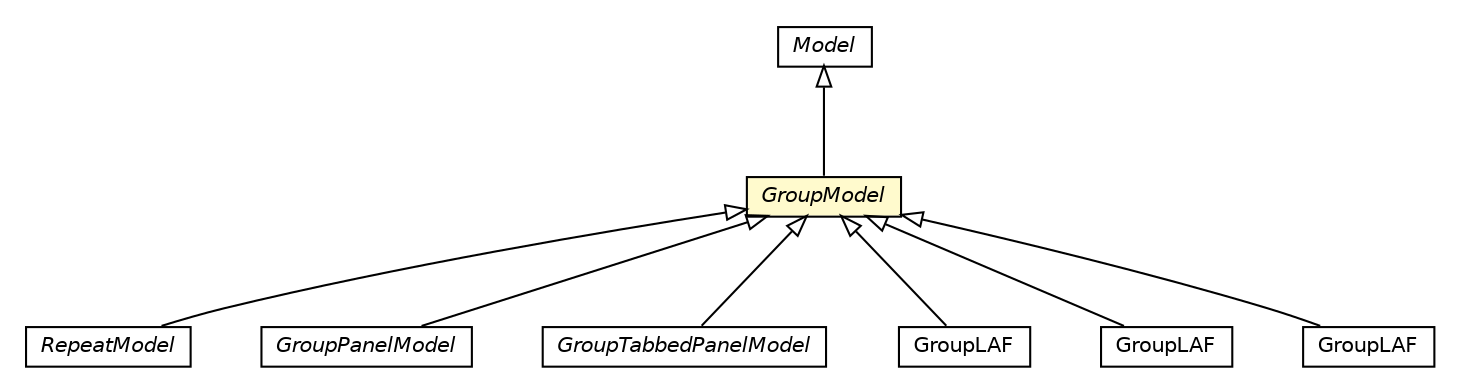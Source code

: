 #!/usr/local/bin/dot
#
# Class diagram 
# Generated by UMLGraph version R5_6-24-gf6e263 (http://www.umlgraph.org/)
#

digraph G {
	edge [fontname="Helvetica",fontsize=10,labelfontname="Helvetica",labelfontsize=10];
	node [fontname="Helvetica",fontsize=10,shape=plaintext];
	nodesep=0.25;
	ranksep=0.5;
	// org.universAAL.ui.handler.gui.swing.model.Model
	c4336216 [label=<<table title="org.universAAL.ui.handler.gui.swing.model.Model" border="0" cellborder="1" cellspacing="0" cellpadding="2" port="p" href="../Model.html">
		<tr><td><table border="0" cellspacing="0" cellpadding="1">
<tr><td align="center" balign="center"><font face="Helvetica-Oblique"> Model </font></td></tr>
		</table></td></tr>
		</table>>, URL="../Model.html", fontname="Helvetica", fontcolor="black", fontsize=10.0];
	// org.universAAL.ui.handler.gui.swing.model.FormControl.RepeatModel
	c4336237 [label=<<table title="org.universAAL.ui.handler.gui.swing.model.FormControl.RepeatModel" border="0" cellborder="1" cellspacing="0" cellpadding="2" port="p" href="./RepeatModel.html">
		<tr><td><table border="0" cellspacing="0" cellpadding="1">
<tr><td align="center" balign="center"><font face="Helvetica-Oblique"> RepeatModel </font></td></tr>
		</table></td></tr>
		</table>>, URL="./RepeatModel.html", fontname="Helvetica", fontcolor="black", fontsize=10.0];
	// org.universAAL.ui.handler.gui.swing.model.FormControl.GroupPanelModel
	c4336239 [label=<<table title="org.universAAL.ui.handler.gui.swing.model.FormControl.GroupPanelModel" border="0" cellborder="1" cellspacing="0" cellpadding="2" port="p" href="./GroupPanelModel.html">
		<tr><td><table border="0" cellspacing="0" cellpadding="1">
<tr><td align="center" balign="center"><font face="Helvetica-Oblique"> GroupPanelModel </font></td></tr>
		</table></td></tr>
		</table>>, URL="./GroupPanelModel.html", fontname="Helvetica", fontcolor="black", fontsize=10.0];
	// org.universAAL.ui.handler.gui.swing.model.FormControl.GroupModel
	c4336243 [label=<<table title="org.universAAL.ui.handler.gui.swing.model.FormControl.GroupModel" border="0" cellborder="1" cellspacing="0" cellpadding="2" port="p" bgcolor="lemonChiffon" href="./GroupModel.html">
		<tr><td><table border="0" cellspacing="0" cellpadding="1">
<tr><td align="center" balign="center"><font face="Helvetica-Oblique"> GroupModel </font></td></tr>
		</table></td></tr>
		</table>>, URL="./GroupModel.html", fontname="Helvetica", fontcolor="black", fontsize=10.0];
	// org.universAAL.ui.handler.gui.swing.model.FormControl.GroupTabbedPanelModel
	c4336247 [label=<<table title="org.universAAL.ui.handler.gui.swing.model.FormControl.GroupTabbedPanelModel" border="0" cellborder="1" cellspacing="0" cellpadding="2" port="p" href="./GroupTabbedPanelModel.html">
		<tr><td><table border="0" cellspacing="0" cellpadding="1">
<tr><td align="center" balign="center"><font face="Helvetica-Oblique"> GroupTabbedPanelModel </font></td></tr>
		</table></td></tr>
		</table>>, URL="./GroupTabbedPanelModel.html", fontname="Helvetica", fontcolor="black", fontsize=10.0];
	// org.universAAL.ui.handler.gui.swing.defaultLookAndFeel.GroupLAF
	c4336276 [label=<<table title="org.universAAL.ui.handler.gui.swing.defaultLookAndFeel.GroupLAF" border="0" cellborder="1" cellspacing="0" cellpadding="2" port="p" href="../../defaultLookAndFeel/GroupLAF.html">
		<tr><td><table border="0" cellspacing="0" cellpadding="1">
<tr><td align="center" balign="center"> GroupLAF </td></tr>
		</table></td></tr>
		</table>>, URL="../../defaultLookAndFeel/GroupLAF.html", fontname="Helvetica", fontcolor="black", fontsize=10.0];
	// org.universAAL.ui.gui.swing.bluesteelLAF.GroupLAF
	c4336306 [label=<<table title="org.universAAL.ui.gui.swing.bluesteelLAF.GroupLAF" border="0" cellborder="1" cellspacing="0" cellpadding="2" port="p" href="../../../../../gui/swing/bluesteelLAF/GroupLAF.html">
		<tr><td><table border="0" cellspacing="0" cellpadding="1">
<tr><td align="center" balign="center"> GroupLAF </td></tr>
		</table></td></tr>
		</table>>, URL="../../../../../gui/swing/bluesteelLAF/GroupLAF.html", fontname="Helvetica", fontcolor="black", fontsize=10.0];
	// org.universAAL.ui.handler.gui.swing.classic.GroupLAF
	c4336345 [label=<<table title="org.universAAL.ui.handler.gui.swing.classic.GroupLAF" border="0" cellborder="1" cellspacing="0" cellpadding="2" port="p" href="../../classic/GroupLAF.html">
		<tr><td><table border="0" cellspacing="0" cellpadding="1">
<tr><td align="center" balign="center"> GroupLAF </td></tr>
		</table></td></tr>
		</table>>, URL="../../classic/GroupLAF.html", fontname="Helvetica", fontcolor="black", fontsize=10.0];
	//org.universAAL.ui.handler.gui.swing.model.FormControl.RepeatModel extends org.universAAL.ui.handler.gui.swing.model.FormControl.GroupModel
	c4336243:p -> c4336237:p [dir=back,arrowtail=empty];
	//org.universAAL.ui.handler.gui.swing.model.FormControl.GroupPanelModel extends org.universAAL.ui.handler.gui.swing.model.FormControl.GroupModel
	c4336243:p -> c4336239:p [dir=back,arrowtail=empty];
	//org.universAAL.ui.handler.gui.swing.model.FormControl.GroupModel extends org.universAAL.ui.handler.gui.swing.model.Model
	c4336216:p -> c4336243:p [dir=back,arrowtail=empty];
	//org.universAAL.ui.handler.gui.swing.model.FormControl.GroupTabbedPanelModel extends org.universAAL.ui.handler.gui.swing.model.FormControl.GroupModel
	c4336243:p -> c4336247:p [dir=back,arrowtail=empty];
	//org.universAAL.ui.handler.gui.swing.defaultLookAndFeel.GroupLAF extends org.universAAL.ui.handler.gui.swing.model.FormControl.GroupModel
	c4336243:p -> c4336276:p [dir=back,arrowtail=empty];
	//org.universAAL.ui.gui.swing.bluesteelLAF.GroupLAF extends org.universAAL.ui.handler.gui.swing.model.FormControl.GroupModel
	c4336243:p -> c4336306:p [dir=back,arrowtail=empty];
	//org.universAAL.ui.handler.gui.swing.classic.GroupLAF extends org.universAAL.ui.handler.gui.swing.model.FormControl.GroupModel
	c4336243:p -> c4336345:p [dir=back,arrowtail=empty];
}

